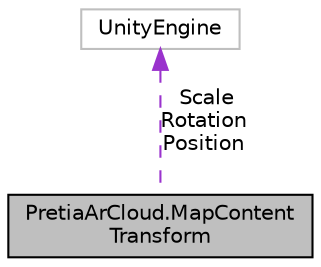 digraph "PretiaArCloud.MapContentTransform"
{
 // LATEX_PDF_SIZE
  edge [fontname="Helvetica",fontsize="10",labelfontname="Helvetica",labelfontsize="10"];
  node [fontname="Helvetica",fontsize="10",shape=record];
  Node1 [label="PretiaArCloud.MapContent\lTransform",height=0.2,width=0.4,color="black", fillcolor="grey75", style="filled", fontcolor="black",tooltip=" "];
  Node2 -> Node1 [dir="back",color="darkorchid3",fontsize="10",style="dashed",label=" Scale\nRotation\nPosition" ,fontname="Helvetica"];
  Node2 [label="UnityEngine",height=0.2,width=0.4,color="grey75", fillcolor="white", style="filled",tooltip=" "];
}
